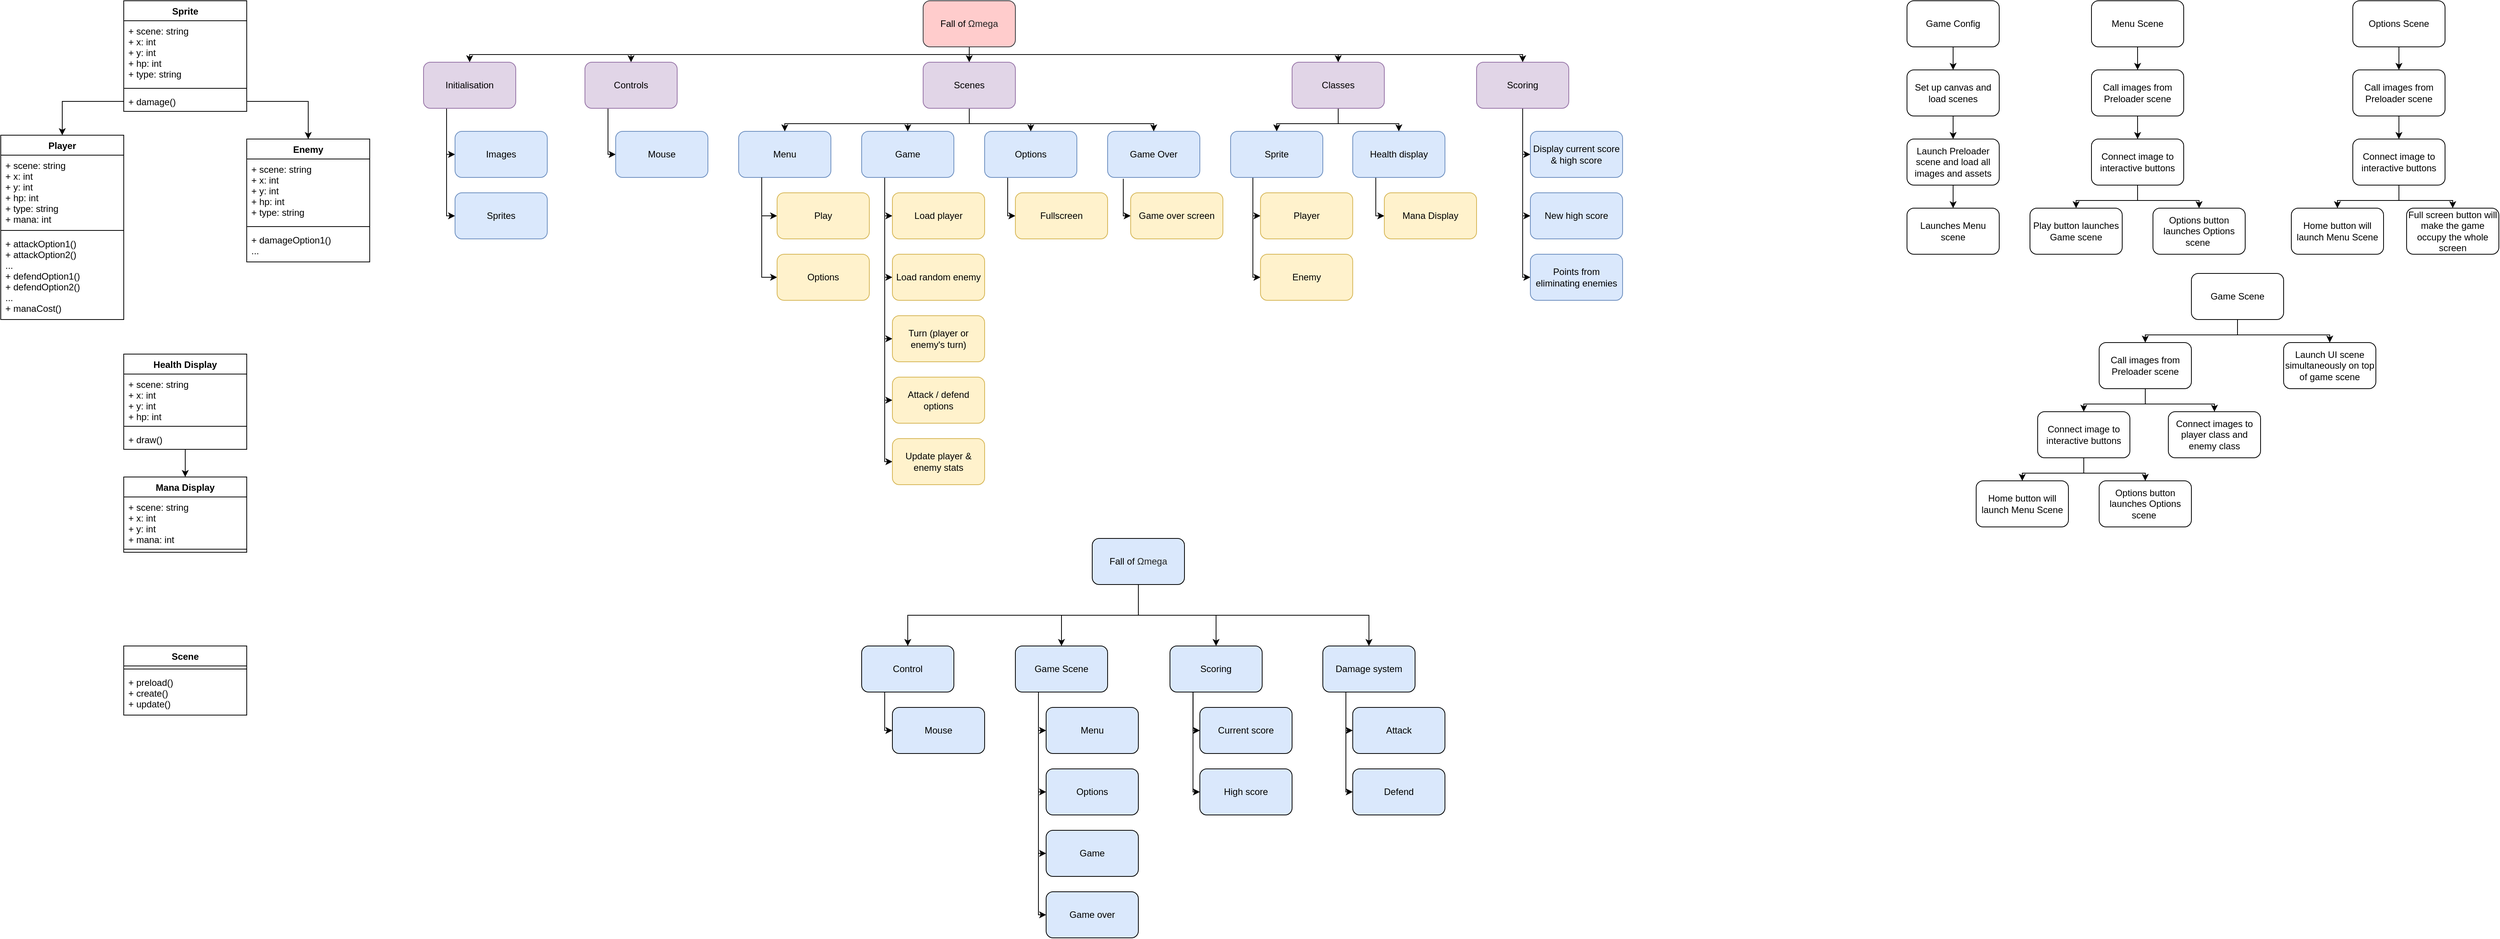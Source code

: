<mxfile version="12.7.3" type="github">
  <diagram id="lfXYJvxCAhUcY_fn3c6l" name="Page-1">
    <mxGraphModel dx="2965" dy="547" grid="1" gridSize="10" guides="1" tooltips="1" connect="1" arrows="1" fold="1" page="1" pageScale="1" pageWidth="827" pageHeight="1169" math="0" shadow="0">
      <root>
        <mxCell id="0" />
        <mxCell id="1" parent="0" />
        <mxCell id="5WL3lZxglGsXFXUX4CAb-3" value="" style="edgeStyle=orthogonalEdgeStyle;rounded=0;orthogonalLoop=1;jettySize=auto;html=1;" parent="1" source="5WL3lZxglGsXFXUX4CAb-1" target="5WL3lZxglGsXFXUX4CAb-2" edge="1">
          <mxGeometry relative="1" as="geometry" />
        </mxCell>
        <mxCell id="5WL3lZxglGsXFXUX4CAb-1" value="Game Config" style="rounded=1;whiteSpace=wrap;html=1;" parent="1" vertex="1">
          <mxGeometry x="600" width="120" height="60" as="geometry" />
        </mxCell>
        <mxCell id="5WL3lZxglGsXFXUX4CAb-8" value="" style="edgeStyle=orthogonalEdgeStyle;rounded=0;orthogonalLoop=1;jettySize=auto;html=1;" parent="1" source="5WL3lZxglGsXFXUX4CAb-2" target="5WL3lZxglGsXFXUX4CAb-7" edge="1">
          <mxGeometry relative="1" as="geometry" />
        </mxCell>
        <mxCell id="5WL3lZxglGsXFXUX4CAb-2" value="Set up canvas and load scenes" style="rounded=1;whiteSpace=wrap;html=1;" parent="1" vertex="1">
          <mxGeometry x="600" y="90" width="120" height="60" as="geometry" />
        </mxCell>
        <mxCell id="5WL3lZxglGsXFXUX4CAb-10" value="" style="edgeStyle=orthogonalEdgeStyle;rounded=0;orthogonalLoop=1;jettySize=auto;html=1;" parent="1" source="5WL3lZxglGsXFXUX4CAb-7" target="5WL3lZxglGsXFXUX4CAb-9" edge="1">
          <mxGeometry relative="1" as="geometry" />
        </mxCell>
        <mxCell id="5WL3lZxglGsXFXUX4CAb-7" value="Launch Preloader scene and load all images and assets" style="rounded=1;whiteSpace=wrap;html=1;" parent="1" vertex="1">
          <mxGeometry x="600" y="180" width="120" height="60" as="geometry" />
        </mxCell>
        <mxCell id="5WL3lZxglGsXFXUX4CAb-9" value="Launches Menu scene" style="rounded=1;whiteSpace=wrap;html=1;" parent="1" vertex="1">
          <mxGeometry x="600" y="270" width="120" height="60" as="geometry" />
        </mxCell>
        <mxCell id="5WL3lZxglGsXFXUX4CAb-13" value="" style="edgeStyle=orthogonalEdgeStyle;rounded=0;orthogonalLoop=1;jettySize=auto;html=1;" parent="1" source="5WL3lZxglGsXFXUX4CAb-11" target="5WL3lZxglGsXFXUX4CAb-12" edge="1">
          <mxGeometry relative="1" as="geometry" />
        </mxCell>
        <mxCell id="5WL3lZxglGsXFXUX4CAb-11" value="Menu Scene" style="rounded=1;whiteSpace=wrap;html=1;" parent="1" vertex="1">
          <mxGeometry x="840" width="120" height="60" as="geometry" />
        </mxCell>
        <mxCell id="5WL3lZxglGsXFXUX4CAb-15" value="" style="edgeStyle=orthogonalEdgeStyle;rounded=0;orthogonalLoop=1;jettySize=auto;html=1;" parent="1" source="5WL3lZxglGsXFXUX4CAb-12" target="5WL3lZxglGsXFXUX4CAb-14" edge="1">
          <mxGeometry relative="1" as="geometry" />
        </mxCell>
        <mxCell id="5WL3lZxglGsXFXUX4CAb-12" value="Call images from Preloader scene" style="rounded=1;whiteSpace=wrap;html=1;" parent="1" vertex="1">
          <mxGeometry x="840" y="90" width="120" height="60" as="geometry" />
        </mxCell>
        <mxCell id="5WL3lZxglGsXFXUX4CAb-17" value="" style="edgeStyle=orthogonalEdgeStyle;rounded=0;orthogonalLoop=1;jettySize=auto;html=1;" parent="1" source="5WL3lZxglGsXFXUX4CAb-14" target="5WL3lZxglGsXFXUX4CAb-16" edge="1">
          <mxGeometry relative="1" as="geometry" />
        </mxCell>
        <mxCell id="5WL3lZxglGsXFXUX4CAb-19" value="" style="edgeStyle=orthogonalEdgeStyle;rounded=0;orthogonalLoop=1;jettySize=auto;html=1;" parent="1" source="5WL3lZxglGsXFXUX4CAb-14" target="5WL3lZxglGsXFXUX4CAb-18" edge="1">
          <mxGeometry relative="1" as="geometry" />
        </mxCell>
        <mxCell id="5WL3lZxglGsXFXUX4CAb-14" value="Connect image to interactive&amp;nbsp;buttons" style="rounded=1;whiteSpace=wrap;html=1;" parent="1" vertex="1">
          <mxGeometry x="840" y="180" width="120" height="60" as="geometry" />
        </mxCell>
        <mxCell id="5WL3lZxglGsXFXUX4CAb-18" value="Options button launches Options scene&amp;nbsp;" style="rounded=1;whiteSpace=wrap;html=1;" parent="1" vertex="1">
          <mxGeometry x="920" y="270" width="120" height="60" as="geometry" />
        </mxCell>
        <mxCell id="5WL3lZxglGsXFXUX4CAb-16" value="Play button launches Game scene" style="rounded=1;whiteSpace=wrap;html=1;" parent="1" vertex="1">
          <mxGeometry x="760" y="270" width="120" height="60" as="geometry" />
        </mxCell>
        <mxCell id="5WL3lZxglGsXFXUX4CAb-25" value="" style="edgeStyle=orthogonalEdgeStyle;rounded=0;orthogonalLoop=1;jettySize=auto;html=1;" parent="1" source="5WL3lZxglGsXFXUX4CAb-26" target="5WL3lZxglGsXFXUX4CAb-28" edge="1">
          <mxGeometry relative="1" as="geometry" />
        </mxCell>
        <mxCell id="5WL3lZxglGsXFXUX4CAb-26" value="Options Scene" style="rounded=1;whiteSpace=wrap;html=1;" parent="1" vertex="1">
          <mxGeometry x="1180" width="120" height="60" as="geometry" />
        </mxCell>
        <mxCell id="5WL3lZxglGsXFXUX4CAb-27" value="" style="edgeStyle=orthogonalEdgeStyle;rounded=0;orthogonalLoop=1;jettySize=auto;html=1;" parent="1" source="5WL3lZxglGsXFXUX4CAb-28" target="5WL3lZxglGsXFXUX4CAb-29" edge="1">
          <mxGeometry relative="1" as="geometry" />
        </mxCell>
        <mxCell id="5WL3lZxglGsXFXUX4CAb-28" value="Call images from Preloader scene" style="rounded=1;whiteSpace=wrap;html=1;" parent="1" vertex="1">
          <mxGeometry x="1180" y="90" width="120" height="60" as="geometry" />
        </mxCell>
        <mxCell id="5WL3lZxglGsXFXUX4CAb-31" value="" style="edgeStyle=orthogonalEdgeStyle;rounded=0;orthogonalLoop=1;jettySize=auto;html=1;" parent="1" source="5WL3lZxglGsXFXUX4CAb-29" target="5WL3lZxglGsXFXUX4CAb-30" edge="1">
          <mxGeometry relative="1" as="geometry" />
        </mxCell>
        <mxCell id="5WL3lZxglGsXFXUX4CAb-35" value="" style="edgeStyle=orthogonalEdgeStyle;rounded=0;orthogonalLoop=1;jettySize=auto;html=1;" parent="1" source="5WL3lZxglGsXFXUX4CAb-29" target="5WL3lZxglGsXFXUX4CAb-34" edge="1">
          <mxGeometry relative="1" as="geometry" />
        </mxCell>
        <mxCell id="5WL3lZxglGsXFXUX4CAb-29" value="Connect image to interactive&amp;nbsp;buttons" style="rounded=1;whiteSpace=wrap;html=1;" parent="1" vertex="1">
          <mxGeometry x="1180" y="180" width="120" height="60" as="geometry" />
        </mxCell>
        <mxCell id="5WL3lZxglGsXFXUX4CAb-34" value="Home button will launch Menu Scene" style="rounded=1;whiteSpace=wrap;html=1;" parent="1" vertex="1">
          <mxGeometry x="1100" y="270" width="120" height="60" as="geometry" />
        </mxCell>
        <mxCell id="5WL3lZxglGsXFXUX4CAb-30" value="Full screen button will make the game occupy the whole screen" style="rounded=1;whiteSpace=wrap;html=1;" parent="1" vertex="1">
          <mxGeometry x="1250" y="270" width="120" height="60" as="geometry" />
        </mxCell>
        <mxCell id="5WL3lZxglGsXFXUX4CAb-36" value="" style="edgeStyle=orthogonalEdgeStyle;rounded=0;orthogonalLoop=1;jettySize=auto;html=1;" parent="1" source="5WL3lZxglGsXFXUX4CAb-37" target="5WL3lZxglGsXFXUX4CAb-39" edge="1">
          <mxGeometry relative="1" as="geometry">
            <Array as="points">
              <mxPoint x="1030" y="435" />
              <mxPoint x="910" y="435" />
            </Array>
          </mxGeometry>
        </mxCell>
        <mxCell id="5WL3lZxglGsXFXUX4CAb-49" value="" style="edgeStyle=orthogonalEdgeStyle;rounded=0;orthogonalLoop=1;jettySize=auto;html=1;" parent="1" source="5WL3lZxglGsXFXUX4CAb-37" target="5WL3lZxglGsXFXUX4CAb-48" edge="1">
          <mxGeometry relative="1" as="geometry">
            <Array as="points">
              <mxPoint x="1030" y="435" />
              <mxPoint x="1150" y="435" />
            </Array>
          </mxGeometry>
        </mxCell>
        <mxCell id="5WL3lZxglGsXFXUX4CAb-37" value="Game Scene" style="rounded=1;whiteSpace=wrap;html=1;" parent="1" vertex="1">
          <mxGeometry x="970" y="355" width="120" height="60" as="geometry" />
        </mxCell>
        <mxCell id="5WL3lZxglGsXFXUX4CAb-48" value="Launch UI scene simultaneously on top of game scene" style="rounded=1;whiteSpace=wrap;html=1;" parent="1" vertex="1">
          <mxGeometry x="1090" y="445" width="120" height="60" as="geometry" />
        </mxCell>
        <mxCell id="5WL3lZxglGsXFXUX4CAb-38" value="" style="edgeStyle=orthogonalEdgeStyle;rounded=0;orthogonalLoop=1;jettySize=auto;html=1;entryX=0.5;entryY=0;entryDx=0;entryDy=0;" parent="1" source="5WL3lZxglGsXFXUX4CAb-39" target="5WL3lZxglGsXFXUX4CAb-40" edge="1">
          <mxGeometry relative="1" as="geometry">
            <Array as="points">
              <mxPoint x="910" y="525" />
              <mxPoint x="830" y="525" />
            </Array>
          </mxGeometry>
        </mxCell>
        <mxCell id="5WL3lZxglGsXFXUX4CAb-47" value="" style="edgeStyle=orthogonalEdgeStyle;rounded=0;orthogonalLoop=1;jettySize=auto;html=1;entryX=0.5;entryY=0;entryDx=0;entryDy=0;entryPerimeter=0;" parent="1" target="5WL3lZxglGsXFXUX4CAb-46" edge="1">
          <mxGeometry relative="1" as="geometry">
            <mxPoint x="910" y="505" as="sourcePoint" />
            <Array as="points">
              <mxPoint x="910" y="525" />
              <mxPoint x="1000" y="525" />
            </Array>
          </mxGeometry>
        </mxCell>
        <mxCell id="5WL3lZxglGsXFXUX4CAb-39" value="Call images from Preloader scene" style="rounded=1;whiteSpace=wrap;html=1;" parent="1" vertex="1">
          <mxGeometry x="850" y="445" width="120" height="60" as="geometry" />
        </mxCell>
        <mxCell id="5WL3lZxglGsXFXUX4CAb-46" value="Connect images to player class and enemy class" style="rounded=1;whiteSpace=wrap;html=1;" parent="1" vertex="1">
          <mxGeometry x="940" y="535" width="120" height="60" as="geometry" />
        </mxCell>
        <mxCell id="5WL3lZxglGsXFXUX4CAb-42" style="edgeStyle=orthogonalEdgeStyle;rounded=0;orthogonalLoop=1;jettySize=auto;html=1;exitX=0.5;exitY=1;exitDx=0;exitDy=0;entryX=0.5;entryY=0;entryDx=0;entryDy=0;" parent="1" source="5WL3lZxglGsXFXUX4CAb-40" target="5WL3lZxglGsXFXUX4CAb-41" edge="1">
          <mxGeometry relative="1" as="geometry">
            <Array as="points">
              <mxPoint x="830" y="615" />
              <mxPoint x="750" y="615" />
            </Array>
          </mxGeometry>
        </mxCell>
        <mxCell id="5WL3lZxglGsXFXUX4CAb-44" style="edgeStyle=orthogonalEdgeStyle;rounded=0;orthogonalLoop=1;jettySize=auto;html=1;entryX=0.5;entryY=0;entryDx=0;entryDy=0;" parent="1" source="5WL3lZxglGsXFXUX4CAb-40" target="5WL3lZxglGsXFXUX4CAb-43" edge="1">
          <mxGeometry relative="1" as="geometry">
            <Array as="points">
              <mxPoint x="830" y="615" />
              <mxPoint x="910" y="615" />
            </Array>
          </mxGeometry>
        </mxCell>
        <mxCell id="5WL3lZxglGsXFXUX4CAb-40" value="Connect image to interactive&amp;nbsp;buttons" style="rounded=1;whiteSpace=wrap;html=1;" parent="1" vertex="1">
          <mxGeometry x="770" y="535" width="120" height="60" as="geometry" />
        </mxCell>
        <mxCell id="5WL3lZxglGsXFXUX4CAb-41" value="Home button will launch Menu Scene" style="rounded=1;whiteSpace=wrap;html=1;" parent="1" vertex="1">
          <mxGeometry x="690" y="625" width="120" height="60" as="geometry" />
        </mxCell>
        <mxCell id="5WL3lZxglGsXFXUX4CAb-43" value="Options button launches Options scene&amp;nbsp;" style="rounded=1;whiteSpace=wrap;html=1;" parent="1" vertex="1">
          <mxGeometry x="850" y="625" width="120" height="60" as="geometry" />
        </mxCell>
        <mxCell id="qqgmUEQR6ak8owxvvTi3-18" style="edgeStyle=orthogonalEdgeStyle;rounded=0;orthogonalLoop=1;jettySize=auto;html=1;exitX=0.5;exitY=1;exitDx=0;exitDy=0;entryX=0.5;entryY=0;entryDx=0;entryDy=0;" parent="1" source="qqgmUEQR6ak8owxvvTi3-3" target="qqgmUEQR6ak8owxvvTi3-10" edge="1">
          <mxGeometry relative="1" as="geometry">
            <Array as="points">
              <mxPoint x="-620" y="60" />
              <mxPoint x="-620" y="60" />
            </Array>
          </mxGeometry>
        </mxCell>
        <mxCell id="qqgmUEQR6ak8owxvvTi3-19" style="edgeStyle=orthogonalEdgeStyle;rounded=0;orthogonalLoop=1;jettySize=auto;html=1;exitX=0.5;exitY=1;exitDx=0;exitDy=0;entryX=0.5;entryY=0;entryDx=0;entryDy=0;" parent="1" source="qqgmUEQR6ak8owxvvTi3-3" target="qqgmUEQR6ak8owxvvTi3-12" edge="1">
          <mxGeometry relative="1" as="geometry">
            <Array as="points">
              <mxPoint x="-620" y="70" />
              <mxPoint x="-1270" y="70" />
            </Array>
            <mxPoint x="-661" y="60" as="sourcePoint" />
          </mxGeometry>
        </mxCell>
        <mxCell id="ZKlI2Zc0H6N3hNEYGNPE-6" value="" style="edgeStyle=orthogonalEdgeStyle;rounded=0;orthogonalLoop=1;jettySize=auto;html=1;exitX=0.5;exitY=1;exitDx=0;exitDy=0;entryX=0.5;entryY=0;entryDx=0;entryDy=0;" parent="1" source="qqgmUEQR6ak8owxvvTi3-3" target="ZKlI2Zc0H6N3hNEYGNPE-5" edge="1">
          <mxGeometry relative="1" as="geometry">
            <Array as="points">
              <mxPoint x="-620" y="70" />
              <mxPoint x="100" y="70" />
            </Array>
          </mxGeometry>
        </mxCell>
        <mxCell id="VFqi8HGkt-6UIhwy1R85-14" style="edgeStyle=orthogonalEdgeStyle;rounded=0;orthogonalLoop=1;jettySize=auto;html=1;exitX=0.5;exitY=1;exitDx=0;exitDy=0;entryX=0.5;entryY=0;entryDx=0;entryDy=0;" parent="1" source="qqgmUEQR6ak8owxvvTi3-3" target="VFqi8HGkt-6UIhwy1R85-4" edge="1">
          <mxGeometry relative="1" as="geometry">
            <Array as="points">
              <mxPoint x="-620" y="70" />
              <mxPoint x="-140" y="70" />
            </Array>
          </mxGeometry>
        </mxCell>
        <mxCell id="VFqi8HGkt-6UIhwy1R85-15" style="edgeStyle=orthogonalEdgeStyle;rounded=0;orthogonalLoop=1;jettySize=auto;html=1;exitX=0.5;exitY=1;exitDx=0;exitDy=0;entryX=0.5;entryY=0;entryDx=0;entryDy=0;" parent="1" source="qqgmUEQR6ak8owxvvTi3-3" target="xv5lyWpSyrCkxbT2559y-5" edge="1">
          <mxGeometry relative="1" as="geometry">
            <Array as="points">
              <mxPoint x="-620" y="70" />
              <mxPoint x="-1060" y="70" />
            </Array>
          </mxGeometry>
        </mxCell>
        <mxCell id="qqgmUEQR6ak8owxvvTi3-3" value="&lt;font style=&quot;font-size: 12px&quot;&gt;Fall of&amp;nbsp;&lt;span style=&quot;color: rgb(34 , 34 , 34) ; font-family: &amp;#34;arial&amp;#34; , sans-serif ; text-align: left&quot;&gt;Ωmega&lt;/span&gt;&lt;/font&gt;" style="rounded=1;whiteSpace=wrap;html=1;fillColor=#ffcccc;strokeColor=#36393d;" parent="1" vertex="1">
          <mxGeometry x="-680" width="120" height="60" as="geometry" />
        </mxCell>
        <mxCell id="xv5lyWpSyrCkxbT2559y-8" value="" style="edgeStyle=orthogonalEdgeStyle;rounded=0;orthogonalLoop=1;jettySize=auto;html=1;exitX=0.25;exitY=1;exitDx=0;exitDy=0;" parent="1" source="xv5lyWpSyrCkxbT2559y-5" target="xv5lyWpSyrCkxbT2559y-7" edge="1">
          <mxGeometry relative="1" as="geometry">
            <Array as="points">
              <mxPoint x="-1090" y="200" />
            </Array>
          </mxGeometry>
        </mxCell>
        <mxCell id="xv5lyWpSyrCkxbT2559y-5" value="Controls" style="rounded=1;whiteSpace=wrap;html=1;fillColor=#E1D5E7;strokeColor=#9673a6;" parent="1" vertex="1">
          <mxGeometry x="-1120" y="80" width="120" height="60" as="geometry" />
        </mxCell>
        <mxCell id="xv5lyWpSyrCkxbT2559y-7" value="Mouse" style="rounded=1;whiteSpace=wrap;html=1;fillColor=#dae8fc;strokeColor=#6c8ebf;" parent="1" vertex="1">
          <mxGeometry x="-1080" y="170" width="120" height="60" as="geometry" />
        </mxCell>
        <mxCell id="ZKlI2Zc0H6N3hNEYGNPE-8" value="" style="edgeStyle=orthogonalEdgeStyle;rounded=0;orthogonalLoop=1;jettySize=auto;html=1;entryX=0;entryY=0.5;entryDx=0;entryDy=0;" parent="1" source="ZKlI2Zc0H6N3hNEYGNPE-5" target="ZKlI2Zc0H6N3hNEYGNPE-7" edge="1">
          <mxGeometry relative="1" as="geometry">
            <Array as="points">
              <mxPoint x="100" y="200" />
            </Array>
          </mxGeometry>
        </mxCell>
        <mxCell id="xv5lyWpSyrCkxbT2559y-2" value="" style="edgeStyle=orthogonalEdgeStyle;rounded=0;orthogonalLoop=1;jettySize=auto;html=1;entryX=0;entryY=0.5;entryDx=0;entryDy=0;" parent="1" source="ZKlI2Zc0H6N3hNEYGNPE-5" target="xv5lyWpSyrCkxbT2559y-1" edge="1">
          <mxGeometry relative="1" as="geometry">
            <Array as="points">
              <mxPoint x="100" y="280" />
            </Array>
          </mxGeometry>
        </mxCell>
        <mxCell id="akF4ewOna4r7wW4yMPLq-2" value="" style="edgeStyle=orthogonalEdgeStyle;rounded=0;orthogonalLoop=1;jettySize=auto;html=1;" parent="1" source="ZKlI2Zc0H6N3hNEYGNPE-5" target="akF4ewOna4r7wW4yMPLq-1" edge="1">
          <mxGeometry relative="1" as="geometry">
            <Array as="points">
              <mxPoint x="100" y="340" />
              <mxPoint x="100" y="340" />
            </Array>
          </mxGeometry>
        </mxCell>
        <mxCell id="ZKlI2Zc0H6N3hNEYGNPE-5" value="Scoring" style="rounded=1;whiteSpace=wrap;html=1;fillColor=#e1d5e7;strokeColor=#9673a6;" parent="1" vertex="1">
          <mxGeometry x="40" y="80" width="120" height="60" as="geometry" />
        </mxCell>
        <mxCell id="akF4ewOna4r7wW4yMPLq-1" value="Points from eliminating enemies" style="rounded=1;whiteSpace=wrap;html=1;fillColor=#dae8fc;strokeColor=#6c8ebf;" parent="1" vertex="1">
          <mxGeometry x="110" y="330" width="120" height="60" as="geometry" />
        </mxCell>
        <mxCell id="xv5lyWpSyrCkxbT2559y-1" value="New high score" style="rounded=1;whiteSpace=wrap;html=1;fillColor=#dae8fc;strokeColor=#6c8ebf;" parent="1" vertex="1">
          <mxGeometry x="110" y="250" width="120" height="60" as="geometry" />
        </mxCell>
        <mxCell id="ZKlI2Zc0H6N3hNEYGNPE-7" value="Display current score&lt;br&gt;&amp;amp; high score" style="rounded=1;whiteSpace=wrap;html=1;fillColor=#dae8fc;strokeColor=#6c8ebf;" parent="1" vertex="1">
          <mxGeometry x="110" y="170" width="120" height="60" as="geometry" />
        </mxCell>
        <mxCell id="qqgmUEQR6ak8owxvvTi3-37" style="edgeStyle=orthogonalEdgeStyle;rounded=0;orthogonalLoop=1;jettySize=auto;html=1;exitX=0.25;exitY=1;exitDx=0;exitDy=0;entryX=0;entryY=0.5;entryDx=0;entryDy=0;" parent="1" source="qqgmUEQR6ak8owxvvTi3-4" target="qqgmUEQR6ak8owxvvTi3-35" edge="1">
          <mxGeometry relative="1" as="geometry">
            <Array as="points">
              <mxPoint x="-730" y="280" />
            </Array>
          </mxGeometry>
        </mxCell>
        <mxCell id="akF4ewOna4r7wW4yMPLq-5" value="" style="edgeStyle=orthogonalEdgeStyle;rounded=0;orthogonalLoop=1;jettySize=auto;html=1;" parent="1" source="qqgmUEQR6ak8owxvvTi3-4" target="akF4ewOna4r7wW4yMPLq-4" edge="1">
          <mxGeometry relative="1" as="geometry">
            <Array as="points">
              <mxPoint x="-730" y="360" />
            </Array>
          </mxGeometry>
        </mxCell>
        <mxCell id="P8dMCxh2PTXHV4TIlTyM-2" value="" style="edgeStyle=orthogonalEdgeStyle;rounded=0;orthogonalLoop=1;jettySize=auto;html=1;entryX=0;entryY=0.5;entryDx=0;entryDy=0;" parent="1" source="qqgmUEQR6ak8owxvvTi3-4" target="P8dMCxh2PTXHV4TIlTyM-3" edge="1">
          <mxGeometry relative="1" as="geometry">
            <Array as="points">
              <mxPoint x="-730" y="440" />
            </Array>
          </mxGeometry>
        </mxCell>
        <mxCell id="P8dMCxh2PTXHV4TIlTyM-4" value="" style="edgeStyle=orthogonalEdgeStyle;rounded=0;orthogonalLoop=1;jettySize=auto;html=1;entryX=0;entryY=0.5;entryDx=0;entryDy=0;" parent="1" source="qqgmUEQR6ak8owxvvTi3-4" target="P8dMCxh2PTXHV4TIlTyM-1" edge="1">
          <mxGeometry relative="1" as="geometry">
            <Array as="points">
              <mxPoint x="-730" y="520" />
            </Array>
          </mxGeometry>
        </mxCell>
        <mxCell id="P8dMCxh2PTXHV4TIlTyM-7" value="" style="edgeStyle=orthogonalEdgeStyle;rounded=0;orthogonalLoop=1;jettySize=auto;html=1;" parent="1" source="qqgmUEQR6ak8owxvvTi3-4" target="P8dMCxh2PTXHV4TIlTyM-6" edge="1">
          <mxGeometry relative="1" as="geometry">
            <Array as="points">
              <mxPoint x="-730" y="600" />
            </Array>
          </mxGeometry>
        </mxCell>
        <mxCell id="qqgmUEQR6ak8owxvvTi3-4" value="Game" style="rounded=1;whiteSpace=wrap;html=1;fillColor=#dae8fc;strokeColor=#6c8ebf;" parent="1" vertex="1">
          <mxGeometry x="-760" y="170" width="120" height="60" as="geometry" />
        </mxCell>
        <mxCell id="P8dMCxh2PTXHV4TIlTyM-6" value="Update player &amp;amp; enemy stats" style="rounded=1;whiteSpace=wrap;html=1;fillColor=#fff2cc;strokeColor=#d6b656;" parent="1" vertex="1">
          <mxGeometry x="-720" y="570" width="120" height="60" as="geometry" />
        </mxCell>
        <mxCell id="P8dMCxh2PTXHV4TIlTyM-3" value="Turn (player or enemy&#39;s turn)" style="rounded=1;whiteSpace=wrap;html=1;fillColor=#fff2cc;strokeColor=#d6b656;" parent="1" vertex="1">
          <mxGeometry x="-720" y="410" width="120" height="60" as="geometry" />
        </mxCell>
        <mxCell id="P8dMCxh2PTXHV4TIlTyM-1" value="Attack / defend options" style="rounded=1;whiteSpace=wrap;html=1;fillColor=#fff2cc;strokeColor=#d6b656;" parent="1" vertex="1">
          <mxGeometry x="-720" y="490" width="120" height="60" as="geometry" />
        </mxCell>
        <mxCell id="akF4ewOna4r7wW4yMPLq-4" value="Load random enemy" style="rounded=1;whiteSpace=wrap;html=1;fillColor=#fff2cc;strokeColor=#d6b656;" parent="1" vertex="1">
          <mxGeometry x="-720" y="330" width="120" height="60" as="geometry" />
        </mxCell>
        <mxCell id="uuRdIvsvaQWeYH1buY8k-4" value="" style="edgeStyle=orthogonalEdgeStyle;rounded=0;orthogonalLoop=1;jettySize=auto;html=1;exitX=0.25;exitY=1;exitDx=0;exitDy=0;" parent="1" source="qqgmUEQR6ak8owxvvTi3-5" target="uuRdIvsvaQWeYH1buY8k-3" edge="1">
          <mxGeometry relative="1" as="geometry">
            <Array as="points">
              <mxPoint x="-570" y="280" />
            </Array>
          </mxGeometry>
        </mxCell>
        <mxCell id="qqgmUEQR6ak8owxvvTi3-5" value="Options" style="rounded=1;whiteSpace=wrap;html=1;fillColor=#dae8fc;strokeColor=#6c8ebf;" parent="1" vertex="1">
          <mxGeometry x="-600" y="170" width="120" height="60" as="geometry" />
        </mxCell>
        <mxCell id="uuRdIvsvaQWeYH1buY8k-3" value="Fullscreen" style="rounded=1;whiteSpace=wrap;html=1;fillColor=#fff2cc;strokeColor=#d6b656;" parent="1" vertex="1">
          <mxGeometry x="-560" y="250" width="120" height="60" as="geometry" />
        </mxCell>
        <mxCell id="qqgmUEQR6ak8owxvvTi3-29" value="" style="edgeStyle=orthogonalEdgeStyle;rounded=0;orthogonalLoop=1;jettySize=auto;html=1;exitX=0.25;exitY=1;exitDx=0;exitDy=0;entryX=0;entryY=0.5;entryDx=0;entryDy=0;" parent="1" source="qqgmUEQR6ak8owxvvTi3-6" target="qqgmUEQR6ak8owxvvTi3-28" edge="1">
          <mxGeometry relative="1" as="geometry" />
        </mxCell>
        <mxCell id="qqgmUEQR6ak8owxvvTi3-6" value="Menu" style="rounded=1;whiteSpace=wrap;html=1;fillColor=#dae8fc;strokeColor=#6c8ebf;" parent="1" vertex="1">
          <mxGeometry x="-920" y="170" width="120" height="60" as="geometry" />
        </mxCell>
        <mxCell id="qqgmUEQR6ak8owxvvTi3-31" value="" style="edgeStyle=orthogonalEdgeStyle;rounded=0;orthogonalLoop=1;jettySize=auto;html=1;exitX=0.25;exitY=1;exitDx=0;exitDy=0;" parent="1" source="qqgmUEQR6ak8owxvvTi3-6" target="qqgmUEQR6ak8owxvvTi3-30" edge="1">
          <mxGeometry relative="1" as="geometry">
            <Array as="points">
              <mxPoint x="-890" y="360" />
            </Array>
          </mxGeometry>
        </mxCell>
        <mxCell id="qqgmUEQR6ak8owxvvTi3-28" value="Play" style="rounded=1;whiteSpace=wrap;html=1;fillColor=#fff2cc;strokeColor=#d6b656;" parent="1" vertex="1">
          <mxGeometry x="-870" y="250" width="120" height="60" as="geometry" />
        </mxCell>
        <mxCell id="qqgmUEQR6ak8owxvvTi3-30" value="Options" style="rounded=1;whiteSpace=wrap;html=1;fillColor=#fff2cc;strokeColor=#d6b656;" parent="1" vertex="1">
          <mxGeometry x="-870" y="330" width="120" height="60" as="geometry" />
        </mxCell>
        <mxCell id="uuRdIvsvaQWeYH1buY8k-8" value="" style="edgeStyle=orthogonalEdgeStyle;rounded=0;orthogonalLoop=1;jettySize=auto;html=1;entryX=0;entryY=0.5;entryDx=0;entryDy=0;exitX=0.17;exitY=1.03;exitDx=0;exitDy=0;exitPerimeter=0;" parent="1" source="qqgmUEQR6ak8owxvvTi3-7" target="uuRdIvsvaQWeYH1buY8k-7" edge="1">
          <mxGeometry relative="1" as="geometry">
            <Array as="points">
              <mxPoint x="-420" y="280" />
            </Array>
          </mxGeometry>
        </mxCell>
        <mxCell id="qqgmUEQR6ak8owxvvTi3-7" value="Game Over" style="rounded=1;whiteSpace=wrap;html=1;fillColor=#dae8fc;strokeColor=#6c8ebf;" parent="1" vertex="1">
          <mxGeometry x="-440" y="170" width="120" height="60" as="geometry" />
        </mxCell>
        <mxCell id="uuRdIvsvaQWeYH1buY8k-7" value="Game over screen" style="rounded=1;whiteSpace=wrap;html=1;fillColor=#fff2cc;strokeColor=#d6b656;" parent="1" vertex="1">
          <mxGeometry x="-410" y="250" width="120" height="60" as="geometry" />
        </mxCell>
        <mxCell id="qqgmUEQR6ak8owxvvTi3-20" style="edgeStyle=orthogonalEdgeStyle;rounded=0;orthogonalLoop=1;jettySize=auto;html=1;exitX=0.5;exitY=1;exitDx=0;exitDy=0;entryX=0.5;entryY=0;entryDx=0;entryDy=0;" parent="1" source="qqgmUEQR6ak8owxvvTi3-10" target="qqgmUEQR6ak8owxvvTi3-4" edge="1">
          <mxGeometry relative="1" as="geometry">
            <Array as="points">
              <mxPoint x="-620" y="160" />
              <mxPoint x="-700" y="160" />
            </Array>
          </mxGeometry>
        </mxCell>
        <mxCell id="qqgmUEQR6ak8owxvvTi3-21" style="edgeStyle=orthogonalEdgeStyle;rounded=0;orthogonalLoop=1;jettySize=auto;html=1;exitX=0.5;exitY=1;exitDx=0;exitDy=0;entryX=0.5;entryY=0;entryDx=0;entryDy=0;" parent="1" source="qqgmUEQR6ak8owxvvTi3-10" target="qqgmUEQR6ak8owxvvTi3-6" edge="1">
          <mxGeometry relative="1" as="geometry">
            <Array as="points">
              <mxPoint x="-620" y="160" />
              <mxPoint x="-860" y="160" />
            </Array>
          </mxGeometry>
        </mxCell>
        <mxCell id="qqgmUEQR6ak8owxvvTi3-22" style="edgeStyle=orthogonalEdgeStyle;rounded=0;orthogonalLoop=1;jettySize=auto;html=1;exitX=0.5;exitY=1;exitDx=0;exitDy=0;entryX=0.5;entryY=0;entryDx=0;entryDy=0;" parent="1" source="qqgmUEQR6ak8owxvvTi3-10" target="qqgmUEQR6ak8owxvvTi3-5" edge="1">
          <mxGeometry relative="1" as="geometry">
            <Array as="points">
              <mxPoint x="-620" y="160" />
              <mxPoint x="-540" y="160" />
            </Array>
          </mxGeometry>
        </mxCell>
        <mxCell id="qqgmUEQR6ak8owxvvTi3-23" style="edgeStyle=orthogonalEdgeStyle;rounded=0;orthogonalLoop=1;jettySize=auto;html=1;exitX=0.5;exitY=1;exitDx=0;exitDy=0;entryX=0.5;entryY=0;entryDx=0;entryDy=0;" parent="1" source="qqgmUEQR6ak8owxvvTi3-10" target="qqgmUEQR6ak8owxvvTi3-7" edge="1">
          <mxGeometry relative="1" as="geometry">
            <Array as="points">
              <mxPoint x="-620" y="160" />
              <mxPoint x="-380" y="160" />
            </Array>
          </mxGeometry>
        </mxCell>
        <mxCell id="qqgmUEQR6ak8owxvvTi3-10" value="Scenes" style="rounded=1;whiteSpace=wrap;html=1;fillColor=#e1d5e7;strokeColor=#9673a6;" parent="1" vertex="1">
          <mxGeometry x="-680" y="80" width="120" height="60" as="geometry" />
        </mxCell>
        <mxCell id="qqgmUEQR6ak8owxvvTi3-26" style="edgeStyle=orthogonalEdgeStyle;rounded=0;orthogonalLoop=1;jettySize=auto;html=1;exitX=0.25;exitY=1;exitDx=0;exitDy=0;entryX=0;entryY=0.5;entryDx=0;entryDy=0;" parent="1" source="qqgmUEQR6ak8owxvvTi3-12" target="qqgmUEQR6ak8owxvvTi3-24" edge="1">
          <mxGeometry relative="1" as="geometry">
            <Array as="points">
              <mxPoint x="-1300" y="200" />
            </Array>
          </mxGeometry>
        </mxCell>
        <mxCell id="ZKlI2Zc0H6N3hNEYGNPE-3" value="" style="edgeStyle=orthogonalEdgeStyle;rounded=0;orthogonalLoop=1;jettySize=auto;html=1;exitX=0.25;exitY=1;exitDx=0;exitDy=0;entryX=0;entryY=0.5;entryDx=0;entryDy=0;" parent="1" source="qqgmUEQR6ak8owxvvTi3-12" target="ZKlI2Zc0H6N3hNEYGNPE-2" edge="1">
          <mxGeometry relative="1" as="geometry">
            <Array as="points">
              <mxPoint x="-1300" y="280" />
            </Array>
            <mxPoint x="-1260" y="280" as="targetPoint" />
          </mxGeometry>
        </mxCell>
        <mxCell id="qqgmUEQR6ak8owxvvTi3-12" value="Initialisation" style="rounded=1;whiteSpace=wrap;html=1;fillColor=#e1d5e7;strokeColor=#9673a6;" parent="1" vertex="1">
          <mxGeometry x="-1330" y="80" width="120" height="60" as="geometry" />
        </mxCell>
        <mxCell id="ZKlI2Zc0H6N3hNEYGNPE-2" value="Sprites" style="rounded=1;whiteSpace=wrap;html=1;fillColor=#dae8fc;strokeColor=#6c8ebf;" parent="1" vertex="1">
          <mxGeometry x="-1289" y="250" width="120" height="60" as="geometry" />
        </mxCell>
        <mxCell id="qqgmUEQR6ak8owxvvTi3-24" value="Images" style="rounded=1;whiteSpace=wrap;html=1;fillColor=#dae8fc;strokeColor=#6c8ebf;" parent="1" vertex="1">
          <mxGeometry x="-1289" y="170" width="120" height="60" as="geometry" />
        </mxCell>
        <mxCell id="qqgmUEQR6ak8owxvvTi3-35" value="Load player" style="rounded=1;whiteSpace=wrap;html=1;fillColor=#fff2cc;strokeColor=#d6b656;" parent="1" vertex="1">
          <mxGeometry x="-720" y="250" width="120" height="60" as="geometry" />
        </mxCell>
        <mxCell id="VFqi8HGkt-6UIhwy1R85-1" value="" style="edgeStyle=orthogonalEdgeStyle;rounded=0;orthogonalLoop=1;jettySize=auto;html=1;entryX=0.5;entryY=0;entryDx=0;entryDy=0;exitX=0.5;exitY=1;exitDx=0;exitDy=0;" parent="1" source="VFqi8HGkt-6UIhwy1R85-4" target="VFqi8HGkt-6UIhwy1R85-7" edge="1">
          <mxGeometry relative="1" as="geometry">
            <Array as="points">
              <mxPoint x="-140" y="160" />
              <mxPoint x="-61" y="160" />
            </Array>
          </mxGeometry>
        </mxCell>
        <mxCell id="VFqi8HGkt-6UIhwy1R85-2" value="" style="edgeStyle=orthogonalEdgeStyle;rounded=0;orthogonalLoop=1;jettySize=auto;html=1;entryX=0.5;entryY=0;entryDx=0;entryDy=0;exitX=0.5;exitY=1;exitDx=0;exitDy=0;" parent="1" source="VFqi8HGkt-6UIhwy1R85-4" target="VFqi8HGkt-6UIhwy1R85-6" edge="1">
          <mxGeometry relative="1" as="geometry">
            <Array as="points">
              <mxPoint x="-140" y="160" />
              <mxPoint x="-220" y="160" />
            </Array>
          </mxGeometry>
        </mxCell>
        <mxCell id="VFqi8HGkt-6UIhwy1R85-3" value="" style="edgeStyle=orthogonalEdgeStyle;rounded=0;orthogonalLoop=1;jettySize=auto;html=1;exitX=0.25;exitY=1;exitDx=0;exitDy=0;entryX=0;entryY=0.5;entryDx=0;entryDy=0;" parent="1" source="VFqi8HGkt-6UIhwy1R85-6" target="VFqi8HGkt-6UIhwy1R85-5" edge="1">
          <mxGeometry relative="1" as="geometry">
            <Array as="points">
              <mxPoint x="-251" y="280" />
            </Array>
          </mxGeometry>
        </mxCell>
        <mxCell id="VFqi8HGkt-6UIhwy1R85-4" value="Classes" style="rounded=1;whiteSpace=wrap;html=1;fillColor=#e1d5e7;strokeColor=#9673a6;" parent="1" vertex="1">
          <mxGeometry x="-200" y="80" width="120" height="60" as="geometry" />
        </mxCell>
        <mxCell id="VFqi8HGkt-6UIhwy1R85-5" value="Player" style="rounded=1;whiteSpace=wrap;html=1;fillColor=#fff2cc;strokeColor=#d6b656;" parent="1" vertex="1">
          <mxGeometry x="-241.12" y="250" width="120" height="60" as="geometry" />
        </mxCell>
        <mxCell id="VFqi8HGkt-6UIhwy1R85-13" style="edgeStyle=orthogonalEdgeStyle;rounded=0;orthogonalLoop=1;jettySize=auto;html=1;exitX=0.25;exitY=1;exitDx=0;exitDy=0;entryX=0;entryY=0.5;entryDx=0;entryDy=0;" parent="1" source="VFqi8HGkt-6UIhwy1R85-6" target="VFqi8HGkt-6UIhwy1R85-12" edge="1">
          <mxGeometry relative="1" as="geometry">
            <Array as="points">
              <mxPoint x="-251" y="360" />
            </Array>
          </mxGeometry>
        </mxCell>
        <mxCell id="VFqi8HGkt-6UIhwy1R85-6" value="Sprite" style="rounded=1;whiteSpace=wrap;html=1;fillColor=#dae8fc;strokeColor=#6c8ebf;" parent="1" vertex="1">
          <mxGeometry x="-280" y="170" width="120" height="60" as="geometry" />
        </mxCell>
        <mxCell id="VFqi8HGkt-6UIhwy1R85-11" style="edgeStyle=orthogonalEdgeStyle;rounded=0;orthogonalLoop=1;jettySize=auto;html=1;exitX=0.25;exitY=1;exitDx=0;exitDy=0;entryX=0;entryY=0.5;entryDx=0;entryDy=0;" parent="1" source="VFqi8HGkt-6UIhwy1R85-7" target="VFqi8HGkt-6UIhwy1R85-9" edge="1">
          <mxGeometry relative="1" as="geometry">
            <Array as="points">
              <mxPoint x="-92" y="280" />
            </Array>
          </mxGeometry>
        </mxCell>
        <mxCell id="VFqi8HGkt-6UIhwy1R85-7" value="Health display" style="rounded=1;whiteSpace=wrap;html=1;fillColor=#dae8fc;strokeColor=#6c8ebf;" parent="1" vertex="1">
          <mxGeometry x="-121.12" y="170" width="120" height="60" as="geometry" />
        </mxCell>
        <mxCell id="VFqi8HGkt-6UIhwy1R85-9" value="Mana Display" style="rounded=1;whiteSpace=wrap;html=1;fillColor=#fff2cc;strokeColor=#d6b656;" parent="1" vertex="1">
          <mxGeometry x="-80" y="250" width="120" height="60" as="geometry" />
        </mxCell>
        <mxCell id="VFqi8HGkt-6UIhwy1R85-12" value="Enemy" style="rounded=1;whiteSpace=wrap;html=1;fillColor=#fff2cc;strokeColor=#d6b656;" parent="1" vertex="1">
          <mxGeometry x="-241.12" y="330" width="120" height="60" as="geometry" />
        </mxCell>
        <mxCell id="IInuwYmAigKsAIb0P9fu-5" value="" style="edgeStyle=orthogonalEdgeStyle;rounded=0;orthogonalLoop=1;jettySize=auto;html=1;exitX=0.5;exitY=1;exitDx=0;exitDy=0;fillColor=#dae8fc;strokeColor=#000000;" parent="1" source="IInuwYmAigKsAIb0P9fu-3" target="IInuwYmAigKsAIb0P9fu-4" edge="1">
          <mxGeometry relative="1" as="geometry" />
        </mxCell>
        <mxCell id="IInuwYmAigKsAIb0P9fu-7" style="edgeStyle=orthogonalEdgeStyle;rounded=0;orthogonalLoop=1;jettySize=auto;html=1;exitX=0.5;exitY=1;exitDx=0;exitDy=0;entryX=0.5;entryY=0;entryDx=0;entryDy=0;fillColor=#dae8fc;strokeColor=#000000;" parent="1" source="IInuwYmAigKsAIb0P9fu-3" target="IInuwYmAigKsAIb0P9fu-6" edge="1">
          <mxGeometry relative="1" as="geometry" />
        </mxCell>
        <mxCell id="IInuwYmAigKsAIb0P9fu-9" style="edgeStyle=orthogonalEdgeStyle;rounded=0;orthogonalLoop=1;jettySize=auto;html=1;entryX=0.5;entryY=0;entryDx=0;entryDy=0;exitX=0.5;exitY=1;exitDx=0;exitDy=0;fillColor=#dae8fc;strokeColor=#000000;" parent="1" source="IInuwYmAigKsAIb0P9fu-3" target="IInuwYmAigKsAIb0P9fu-8" edge="1">
          <mxGeometry relative="1" as="geometry">
            <mxPoint x="-400" y="770" as="sourcePoint" />
          </mxGeometry>
        </mxCell>
        <mxCell id="IInuwYmAigKsAIb0P9fu-30" style="edgeStyle=orthogonalEdgeStyle;rounded=0;orthogonalLoop=1;jettySize=auto;html=1;exitX=0.5;exitY=1;exitDx=0;exitDy=0;entryX=0.5;entryY=0;entryDx=0;entryDy=0;strokeColor=#000000;" parent="1" source="IInuwYmAigKsAIb0P9fu-3" target="IInuwYmAigKsAIb0P9fu-27" edge="1">
          <mxGeometry relative="1" as="geometry" />
        </mxCell>
        <mxCell id="IInuwYmAigKsAIb0P9fu-3" value="&lt;font style=&quot;font-size: 12px&quot;&gt;Fall of&amp;nbsp;&lt;span style=&quot;color: rgb(34 , 34 , 34) ; font-family: &amp;#34;arial&amp;#34; , sans-serif ; text-align: left&quot;&gt;Ωmega&lt;/span&gt;&lt;/font&gt;" style="rounded=1;whiteSpace=wrap;html=1;fillColor=#dae8fc;strokeColor=#000000;" parent="1" vertex="1">
          <mxGeometry x="-460" y="700" width="120" height="60" as="geometry" />
        </mxCell>
        <mxCell id="IInuwYmAigKsAIb0P9fu-20" style="edgeStyle=orthogonalEdgeStyle;rounded=0;orthogonalLoop=1;jettySize=auto;html=1;exitX=0.25;exitY=1;exitDx=0;exitDy=0;entryX=0;entryY=0.5;entryDx=0;entryDy=0;fillColor=#dae8fc;strokeColor=#000000;" parent="1" source="IInuwYmAigKsAIb0P9fu-4" target="IInuwYmAigKsAIb0P9fu-19" edge="1">
          <mxGeometry relative="1" as="geometry">
            <Array as="points">
              <mxPoint x="-730" y="950" />
            </Array>
          </mxGeometry>
        </mxCell>
        <mxCell id="IInuwYmAigKsAIb0P9fu-4" value="Control" style="rounded=1;whiteSpace=wrap;html=1;fillColor=#dae8fc;strokeColor=#000000;" parent="1" vertex="1">
          <mxGeometry x="-760" y="840" width="120" height="60" as="geometry" />
        </mxCell>
        <mxCell id="IInuwYmAigKsAIb0P9fu-11" value="" style="edgeStyle=orthogonalEdgeStyle;rounded=0;orthogonalLoop=1;jettySize=auto;html=1;entryX=0;entryY=0.5;entryDx=0;entryDy=0;exitX=0.25;exitY=1;exitDx=0;exitDy=0;fillColor=#dae8fc;strokeColor=#000000;" parent="1" source="IInuwYmAigKsAIb0P9fu-6" target="IInuwYmAigKsAIb0P9fu-10" edge="1">
          <mxGeometry relative="1" as="geometry">
            <mxPoint x="-540" y="904" as="sourcePoint" />
            <Array as="points">
              <mxPoint x="-530" y="950" />
            </Array>
          </mxGeometry>
        </mxCell>
        <mxCell id="IInuwYmAigKsAIb0P9fu-12" style="edgeStyle=orthogonalEdgeStyle;rounded=0;orthogonalLoop=1;jettySize=auto;html=1;exitX=0.25;exitY=1;exitDx=0;exitDy=0;entryX=0;entryY=0.5;entryDx=0;entryDy=0;fillColor=#dae8fc;strokeColor=#000000;" parent="1" source="IInuwYmAigKsAIb0P9fu-6" target="IInuwYmAigKsAIb0P9fu-13" edge="1">
          <mxGeometry relative="1" as="geometry">
            <mxPoint x="-530.529" y="1040" as="targetPoint" />
            <Array as="points">
              <mxPoint x="-530" y="1030" />
            </Array>
          </mxGeometry>
        </mxCell>
        <mxCell id="IInuwYmAigKsAIb0P9fu-16" style="edgeStyle=orthogonalEdgeStyle;rounded=0;orthogonalLoop=1;jettySize=auto;html=1;exitX=0.25;exitY=1;exitDx=0;exitDy=0;entryX=0;entryY=0.5;entryDx=0;entryDy=0;fillColor=#dae8fc;strokeColor=#000000;" parent="1" source="IInuwYmAigKsAIb0P9fu-6" target="IInuwYmAigKsAIb0P9fu-15" edge="1">
          <mxGeometry relative="1" as="geometry">
            <Array as="points">
              <mxPoint x="-530" y="1110" />
            </Array>
          </mxGeometry>
        </mxCell>
        <mxCell id="IInuwYmAigKsAIb0P9fu-18" style="edgeStyle=orthogonalEdgeStyle;rounded=0;orthogonalLoop=1;jettySize=auto;html=1;exitX=0.25;exitY=1;exitDx=0;exitDy=0;entryX=0;entryY=0.5;entryDx=0;entryDy=0;fillColor=#dae8fc;strokeColor=#000000;" parent="1" source="IInuwYmAigKsAIb0P9fu-6" target="IInuwYmAigKsAIb0P9fu-17" edge="1">
          <mxGeometry relative="1" as="geometry">
            <Array as="points">
              <mxPoint x="-530" y="1190" />
            </Array>
          </mxGeometry>
        </mxCell>
        <mxCell id="IInuwYmAigKsAIb0P9fu-6" value="Game Scene" style="rounded=1;whiteSpace=wrap;html=1;fillColor=#dae8fc;strokeColor=#000000;" parent="1" vertex="1">
          <mxGeometry x="-560" y="840" width="120" height="60" as="geometry" />
        </mxCell>
        <mxCell id="IInuwYmAigKsAIb0P9fu-10" value="Menu" style="rounded=1;whiteSpace=wrap;html=1;fillColor=#dae8fc;strokeColor=#000000;" parent="1" vertex="1">
          <mxGeometry x="-520" y="920" width="120" height="60" as="geometry" />
        </mxCell>
        <mxCell id="IInuwYmAigKsAIb0P9fu-23" style="edgeStyle=orthogonalEdgeStyle;rounded=0;orthogonalLoop=1;jettySize=auto;html=1;exitX=0.25;exitY=1;exitDx=0;exitDy=0;entryX=0;entryY=0.5;entryDx=0;entryDy=0;strokeColor=#000000;" parent="1" source="IInuwYmAigKsAIb0P9fu-8" target="IInuwYmAigKsAIb0P9fu-21" edge="1">
          <mxGeometry relative="1" as="geometry">
            <Array as="points">
              <mxPoint x="-328.88" y="950" />
            </Array>
          </mxGeometry>
        </mxCell>
        <mxCell id="IInuwYmAigKsAIb0P9fu-24" style="edgeStyle=orthogonalEdgeStyle;rounded=0;orthogonalLoop=1;jettySize=auto;html=1;exitX=0.25;exitY=1;exitDx=0;exitDy=0;entryX=0;entryY=0.5;entryDx=0;entryDy=0;strokeColor=#000000;" parent="1" source="IInuwYmAigKsAIb0P9fu-8" target="IInuwYmAigKsAIb0P9fu-22" edge="1">
          <mxGeometry relative="1" as="geometry">
            <Array as="points">
              <mxPoint x="-328.88" y="1030" />
            </Array>
          </mxGeometry>
        </mxCell>
        <mxCell id="IInuwYmAigKsAIb0P9fu-8" value="Scoring" style="rounded=1;whiteSpace=wrap;html=1;fillColor=#dae8fc;strokeColor=#000000;" parent="1" vertex="1">
          <mxGeometry x="-358.88" y="840" width="120" height="60" as="geometry" />
        </mxCell>
        <mxCell id="IInuwYmAigKsAIb0P9fu-13" value="Options" style="rounded=1;whiteSpace=wrap;html=1;fillColor=#dae8fc;strokeColor=#000000;" parent="1" vertex="1">
          <mxGeometry x="-520" y="1000" width="120" height="60" as="geometry" />
        </mxCell>
        <mxCell id="IInuwYmAigKsAIb0P9fu-15" value="Game" style="rounded=1;whiteSpace=wrap;html=1;fillColor=#dae8fc;strokeColor=#000000;" parent="1" vertex="1">
          <mxGeometry x="-520" y="1080" width="120" height="60" as="geometry" />
        </mxCell>
        <mxCell id="IInuwYmAigKsAIb0P9fu-17" value="Game over" style="rounded=1;whiteSpace=wrap;html=1;fillColor=#dae8fc;strokeColor=#000000;" parent="1" vertex="1">
          <mxGeometry x="-520" y="1160" width="120" height="60" as="geometry" />
        </mxCell>
        <mxCell id="IInuwYmAigKsAIb0P9fu-19" value="Mouse" style="rounded=1;whiteSpace=wrap;html=1;fillColor=#dae8fc;strokeColor=#000000;" parent="1" vertex="1">
          <mxGeometry x="-720" y="920" width="120" height="60" as="geometry" />
        </mxCell>
        <mxCell id="IInuwYmAigKsAIb0P9fu-21" value="Current score" style="rounded=1;whiteSpace=wrap;html=1;fillColor=#dae8fc;strokeColor=#000000;" parent="1" vertex="1">
          <mxGeometry x="-320" y="920" width="120" height="60" as="geometry" />
        </mxCell>
        <mxCell id="IInuwYmAigKsAIb0P9fu-22" value="High score" style="rounded=1;whiteSpace=wrap;html=1;fillColor=#dae8fc;strokeColor=#000000;" parent="1" vertex="1">
          <mxGeometry x="-320" y="1000" width="120" height="60" as="geometry" />
        </mxCell>
        <mxCell id="IInuwYmAigKsAIb0P9fu-25" style="edgeStyle=orthogonalEdgeStyle;rounded=0;orthogonalLoop=1;jettySize=auto;html=1;exitX=0.25;exitY=1;exitDx=0;exitDy=0;entryX=0;entryY=0.5;entryDx=0;entryDy=0;strokeColor=#000000;" parent="1" source="IInuwYmAigKsAIb0P9fu-27" target="IInuwYmAigKsAIb0P9fu-28" edge="1">
          <mxGeometry relative="1" as="geometry">
            <Array as="points">
              <mxPoint x="-130" y="950" />
            </Array>
          </mxGeometry>
        </mxCell>
        <mxCell id="IInuwYmAigKsAIb0P9fu-26" style="edgeStyle=orthogonalEdgeStyle;rounded=0;orthogonalLoop=1;jettySize=auto;html=1;exitX=0.25;exitY=1;exitDx=0;exitDy=0;entryX=0;entryY=0.5;entryDx=0;entryDy=0;strokeColor=#000000;" parent="1" source="IInuwYmAigKsAIb0P9fu-27" target="IInuwYmAigKsAIb0P9fu-29" edge="1">
          <mxGeometry relative="1" as="geometry">
            <Array as="points">
              <mxPoint x="-130" y="1030" />
            </Array>
          </mxGeometry>
        </mxCell>
        <mxCell id="IInuwYmAigKsAIb0P9fu-27" value="Damage system" style="rounded=1;whiteSpace=wrap;html=1;fillColor=#dae8fc;strokeColor=#000000;" parent="1" vertex="1">
          <mxGeometry x="-160" y="840" width="120" height="60" as="geometry" />
        </mxCell>
        <mxCell id="IInuwYmAigKsAIb0P9fu-28" value="Attack" style="rounded=1;whiteSpace=wrap;html=1;fillColor=#dae8fc;strokeColor=#000000;" parent="1" vertex="1">
          <mxGeometry x="-121.12" y="920" width="120" height="60" as="geometry" />
        </mxCell>
        <mxCell id="IInuwYmAigKsAIb0P9fu-29" value="Defend" style="rounded=1;whiteSpace=wrap;html=1;fillColor=#dae8fc;strokeColor=#000000;" parent="1" vertex="1">
          <mxGeometry x="-121.12" y="1000" width="120" height="60" as="geometry" />
        </mxCell>
        <mxCell id="yVhQ7716xbYhYq2dR23f-1" value="Sprite" style="swimlane;fontStyle=1;align=center;verticalAlign=top;childLayout=stackLayout;horizontal=1;startSize=26;horizontalStack=0;resizeParent=1;resizeParentMax=0;resizeLast=0;collapsible=1;marginBottom=0;" vertex="1" parent="1">
          <mxGeometry x="-1720" width="160" height="144" as="geometry" />
        </mxCell>
        <mxCell id="yVhQ7716xbYhYq2dR23f-2" value="+ scene: string&#xa;+ x: int&#xa;+ y: int&#xa;+ hp: int&#xa;+ type: string&#xa;" style="text;strokeColor=none;fillColor=none;align=left;verticalAlign=top;spacingLeft=4;spacingRight=4;overflow=hidden;rotatable=0;points=[[0,0.5],[1,0.5]];portConstraint=eastwest;" vertex="1" parent="yVhQ7716xbYhYq2dR23f-1">
          <mxGeometry y="26" width="160" height="84" as="geometry" />
        </mxCell>
        <mxCell id="yVhQ7716xbYhYq2dR23f-3" value="" style="line;strokeWidth=1;fillColor=none;align=left;verticalAlign=middle;spacingTop=-1;spacingLeft=3;spacingRight=3;rotatable=0;labelPosition=right;points=[];portConstraint=eastwest;" vertex="1" parent="yVhQ7716xbYhYq2dR23f-1">
          <mxGeometry y="110" width="160" height="8" as="geometry" />
        </mxCell>
        <mxCell id="yVhQ7716xbYhYq2dR23f-4" value="+ damage() " style="text;strokeColor=none;fillColor=none;align=left;verticalAlign=top;spacingLeft=4;spacingRight=4;overflow=hidden;rotatable=0;points=[[0,0.5],[1,0.5]];portConstraint=eastwest;" vertex="1" parent="yVhQ7716xbYhYq2dR23f-1">
          <mxGeometry y="118" width="160" height="26" as="geometry" />
        </mxCell>
        <mxCell id="yVhQ7716xbYhYq2dR23f-5" value="Player" style="swimlane;fontStyle=1;align=center;verticalAlign=top;childLayout=stackLayout;horizontal=1;startSize=26;horizontalStack=0;resizeParent=1;resizeParentMax=0;resizeLast=0;collapsible=1;marginBottom=0;" vertex="1" parent="1">
          <mxGeometry x="-1880" y="175" width="160" height="240" as="geometry" />
        </mxCell>
        <mxCell id="yVhQ7716xbYhYq2dR23f-6" value="+ scene: string&#xa;+ x: int&#xa;+ y: int&#xa;+ hp: int&#xa;+ type: string&#xa;+ mana: int" style="text;strokeColor=none;fillColor=none;align=left;verticalAlign=top;spacingLeft=4;spacingRight=4;overflow=hidden;rotatable=0;points=[[0,0.5],[1,0.5]];portConstraint=eastwest;" vertex="1" parent="yVhQ7716xbYhYq2dR23f-5">
          <mxGeometry y="26" width="160" height="94" as="geometry" />
        </mxCell>
        <mxCell id="yVhQ7716xbYhYq2dR23f-7" value="" style="line;strokeWidth=1;fillColor=none;align=left;verticalAlign=middle;spacingTop=-1;spacingLeft=3;spacingRight=3;rotatable=0;labelPosition=right;points=[];portConstraint=eastwest;" vertex="1" parent="yVhQ7716xbYhYq2dR23f-5">
          <mxGeometry y="120" width="160" height="8" as="geometry" />
        </mxCell>
        <mxCell id="yVhQ7716xbYhYq2dR23f-8" value="+ attackOption1()&#xa;+ attackOption2()&#xa;...&#xa;+ defendOption1()&#xa;+ defendOption2()&#xa;...&#xa;+ manaCost()&#xa; " style="text;strokeColor=none;fillColor=none;align=left;verticalAlign=top;spacingLeft=4;spacingRight=4;overflow=hidden;rotatable=0;points=[[0,0.5],[1,0.5]];portConstraint=eastwest;" vertex="1" parent="yVhQ7716xbYhYq2dR23f-5">
          <mxGeometry y="128" width="160" height="112" as="geometry" />
        </mxCell>
        <mxCell id="yVhQ7716xbYhYq2dR23f-10" value="Enemy" style="swimlane;fontStyle=1;align=center;verticalAlign=top;childLayout=stackLayout;horizontal=1;startSize=26;horizontalStack=0;resizeParent=1;resizeParentMax=0;resizeLast=0;collapsible=1;marginBottom=0;" vertex="1" parent="1">
          <mxGeometry x="-1560" y="180" width="160" height="160" as="geometry" />
        </mxCell>
        <mxCell id="yVhQ7716xbYhYq2dR23f-11" value="+ scene: string&#xa;+ x: int&#xa;+ y: int&#xa;+ hp: int&#xa;+ type: string&#xa;" style="text;strokeColor=none;fillColor=none;align=left;verticalAlign=top;spacingLeft=4;spacingRight=4;overflow=hidden;rotatable=0;points=[[0,0.5],[1,0.5]];portConstraint=eastwest;" vertex="1" parent="yVhQ7716xbYhYq2dR23f-10">
          <mxGeometry y="26" width="160" height="84" as="geometry" />
        </mxCell>
        <mxCell id="yVhQ7716xbYhYq2dR23f-12" value="" style="line;strokeWidth=1;fillColor=none;align=left;verticalAlign=middle;spacingTop=-1;spacingLeft=3;spacingRight=3;rotatable=0;labelPosition=right;points=[];portConstraint=eastwest;" vertex="1" parent="yVhQ7716xbYhYq2dR23f-10">
          <mxGeometry y="110" width="160" height="8" as="geometry" />
        </mxCell>
        <mxCell id="yVhQ7716xbYhYq2dR23f-13" value="+ damageOption1()&#xa;... " style="text;strokeColor=none;fillColor=none;align=left;verticalAlign=top;spacingLeft=4;spacingRight=4;overflow=hidden;rotatable=0;points=[[0,0.5],[1,0.5]];portConstraint=eastwest;" vertex="1" parent="yVhQ7716xbYhYq2dR23f-10">
          <mxGeometry y="118" width="160" height="42" as="geometry" />
        </mxCell>
        <mxCell id="yVhQ7716xbYhYq2dR23f-14" value="Health Display" style="swimlane;fontStyle=1;align=center;verticalAlign=top;childLayout=stackLayout;horizontal=1;startSize=26;horizontalStack=0;resizeParent=1;resizeParentMax=0;resizeLast=0;collapsible=1;marginBottom=0;" vertex="1" parent="1">
          <mxGeometry x="-1720" y="460" width="160" height="124" as="geometry" />
        </mxCell>
        <mxCell id="yVhQ7716xbYhYq2dR23f-15" value="+ scene: string&#xa;+ x: int&#xa;+ y: int&#xa;+ hp: int" style="text;strokeColor=none;fillColor=none;align=left;verticalAlign=top;spacingLeft=4;spacingRight=4;overflow=hidden;rotatable=0;points=[[0,0.5],[1,0.5]];portConstraint=eastwest;" vertex="1" parent="yVhQ7716xbYhYq2dR23f-14">
          <mxGeometry y="26" width="160" height="64" as="geometry" />
        </mxCell>
        <mxCell id="yVhQ7716xbYhYq2dR23f-16" value="" style="line;strokeWidth=1;fillColor=none;align=left;verticalAlign=middle;spacingTop=-1;spacingLeft=3;spacingRight=3;rotatable=0;labelPosition=right;points=[];portConstraint=eastwest;" vertex="1" parent="yVhQ7716xbYhYq2dR23f-14">
          <mxGeometry y="90" width="160" height="8" as="geometry" />
        </mxCell>
        <mxCell id="yVhQ7716xbYhYq2dR23f-17" value="+ draw() " style="text;strokeColor=none;fillColor=none;align=left;verticalAlign=top;spacingLeft=4;spacingRight=4;overflow=hidden;rotatable=0;points=[[0,0.5],[1,0.5]];portConstraint=eastwest;" vertex="1" parent="yVhQ7716xbYhYq2dR23f-14">
          <mxGeometry y="98" width="160" height="26" as="geometry" />
        </mxCell>
        <mxCell id="yVhQ7716xbYhYq2dR23f-18" value="Mana Display" style="swimlane;fontStyle=1;align=center;verticalAlign=top;childLayout=stackLayout;horizontal=1;startSize=26;horizontalStack=0;resizeParent=1;resizeParentMax=0;resizeLast=0;collapsible=1;marginBottom=0;" vertex="1" parent="1">
          <mxGeometry x="-1720" y="620" width="160" height="98" as="geometry" />
        </mxCell>
        <mxCell id="yVhQ7716xbYhYq2dR23f-19" value="+ scene: string&#xa;+ x: int&#xa;+ y: int&#xa;+ mana: int&#xa;" style="text;strokeColor=none;fillColor=none;align=left;verticalAlign=top;spacingLeft=4;spacingRight=4;overflow=hidden;rotatable=0;points=[[0,0.5],[1,0.5]];portConstraint=eastwest;" vertex="1" parent="yVhQ7716xbYhYq2dR23f-18">
          <mxGeometry y="26" width="160" height="64" as="geometry" />
        </mxCell>
        <mxCell id="yVhQ7716xbYhYq2dR23f-20" value="" style="line;strokeWidth=1;fillColor=none;align=left;verticalAlign=middle;spacingTop=-1;spacingLeft=3;spacingRight=3;rotatable=0;labelPosition=right;points=[];portConstraint=eastwest;" vertex="1" parent="yVhQ7716xbYhYq2dR23f-18">
          <mxGeometry y="90" width="160" height="8" as="geometry" />
        </mxCell>
        <mxCell id="yVhQ7716xbYhYq2dR23f-22" value="Scene" style="swimlane;fontStyle=1;align=center;verticalAlign=top;childLayout=stackLayout;horizontal=1;startSize=26;horizontalStack=0;resizeParent=1;resizeParentMax=0;resizeLast=0;collapsible=1;marginBottom=0;" vertex="1" parent="1">
          <mxGeometry x="-1720" y="840" width="160" height="90" as="geometry" />
        </mxCell>
        <mxCell id="yVhQ7716xbYhYq2dR23f-24" value="" style="line;strokeWidth=1;fillColor=none;align=left;verticalAlign=middle;spacingTop=-1;spacingLeft=3;spacingRight=3;rotatable=0;labelPosition=right;points=[];portConstraint=eastwest;" vertex="1" parent="yVhQ7716xbYhYq2dR23f-22">
          <mxGeometry y="26" width="160" height="8" as="geometry" />
        </mxCell>
        <mxCell id="yVhQ7716xbYhYq2dR23f-25" value="+ preload()&#xa;+ create()&#xa;+ update()" style="text;strokeColor=none;fillColor=none;align=left;verticalAlign=top;spacingLeft=4;spacingRight=4;overflow=hidden;rotatable=0;points=[[0,0.5],[1,0.5]];portConstraint=eastwest;" vertex="1" parent="yVhQ7716xbYhYq2dR23f-22">
          <mxGeometry y="34" width="160" height="56" as="geometry" />
        </mxCell>
        <mxCell id="yVhQ7716xbYhYq2dR23f-26" style="edgeStyle=orthogonalEdgeStyle;rounded=0;orthogonalLoop=1;jettySize=auto;html=1;entryX=0.5;entryY=0;entryDx=0;entryDy=0;startArrow=none;startFill=0;" edge="1" parent="1" source="yVhQ7716xbYhYq2dR23f-4" target="yVhQ7716xbYhYq2dR23f-5">
          <mxGeometry relative="1" as="geometry" />
        </mxCell>
        <mxCell id="yVhQ7716xbYhYq2dR23f-27" style="edgeStyle=orthogonalEdgeStyle;rounded=0;orthogonalLoop=1;jettySize=auto;html=1;entryX=0.5;entryY=0;entryDx=0;entryDy=0;" edge="1" parent="1" source="yVhQ7716xbYhYq2dR23f-4" target="yVhQ7716xbYhYq2dR23f-10">
          <mxGeometry relative="1" as="geometry" />
        </mxCell>
        <mxCell id="yVhQ7716xbYhYq2dR23f-29" style="edgeStyle=orthogonalEdgeStyle;rounded=0;orthogonalLoop=1;jettySize=auto;html=1;entryX=0.5;entryY=0;entryDx=0;entryDy=0;startArrow=none;startFill=0;exitX=0.5;exitY=1;exitDx=0;exitDy=0;" edge="1" parent="1" source="yVhQ7716xbYhYq2dR23f-14" target="yVhQ7716xbYhYq2dR23f-18">
          <mxGeometry relative="1" as="geometry" />
        </mxCell>
      </root>
    </mxGraphModel>
  </diagram>
</mxfile>

